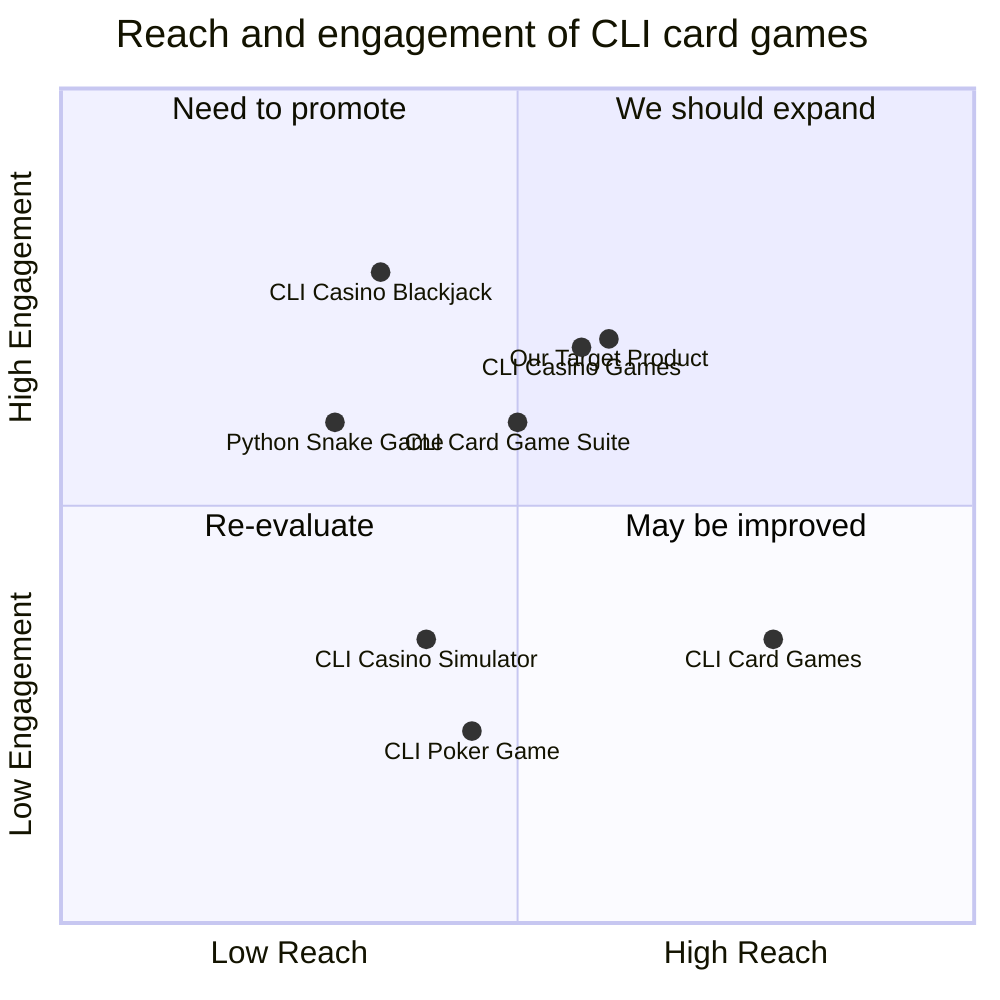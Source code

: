 quadrantChart
    title Reach and engagement of CLI card games
    x-axis Low Reach --> High Reach
    y-axis Low Engagement --> High Engagement
    quadrant-1 We should expand
    quadrant-2 Need to promote
    quadrant-3 Re-evaluate
    quadrant-4 May be improved
    "Python Snake Game": [0.3, 0.6]
    "CLI Poker Game": [0.45, 0.23]
    "CLI Casino Games": [0.57, 0.69]
    "CLI Card Games": [0.78, 0.34]
    "CLI Casino Simulator": [0.40, 0.34]
    "CLI Casino Blackjack": [0.35, 0.78]
    "CLI Card Game Suite": [0.5, 0.6]
    "Our Target Product": [0.6, 0.7]
